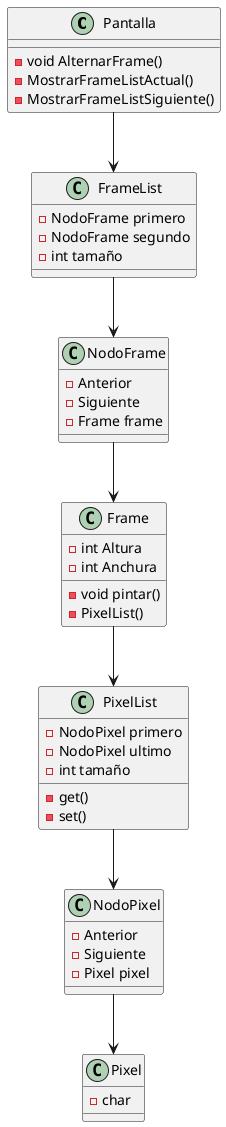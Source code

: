 @startuml
class Pantalla {
    - void AlternarFrame()
    - MostrarFrameListActual()
    - MostrarFrameListSiguiente()
}

class FrameList {
    - NodoFrame primero
    - NodoFrame segundo
    - int tamaño
}

class NodoFrame {
    - Anterior
    - Siguiente
    - Frame frame
}

class Frame {
    - void pintar()
    - int Altura
    - int Anchura
    - PixelList()
}

class PixelList {
    - NodoPixel primero
    - NodoPixel ultimo
    - int tamaño
    - get()
    - set()
}

class NodoPixel {
    - Anterior
    - Siguiente
    - Pixel pixel
}

class Pixel {
    - char
}

Pantalla --> FrameList
FrameList --> NodoFrame
NodoFrame --> Frame
Frame --> PixelList
PixelList --> NodoPixel
NodoPixel --> Pixel

@enduml
